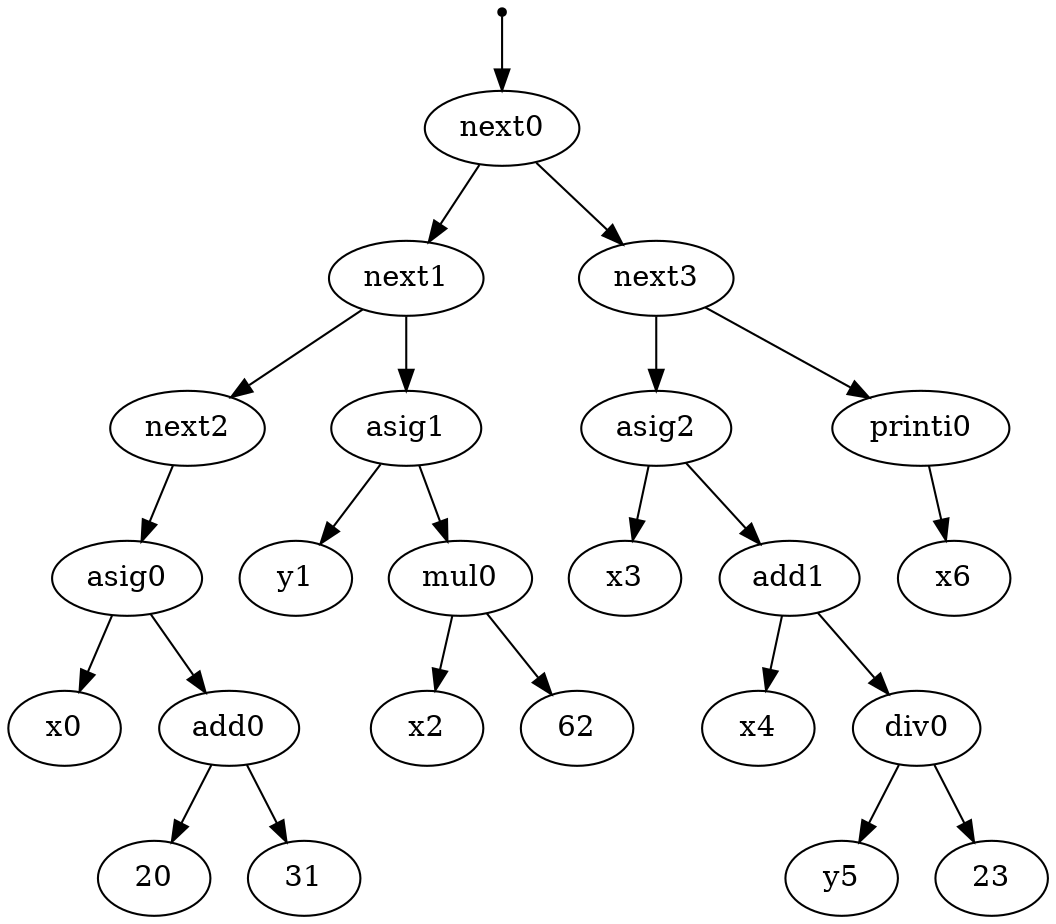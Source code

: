digraph{
inic[shape=point];
inic->next0
next0->next1
next1->next2
next2->asig0
asig0->x0
asig0->add0
add0->20
add0->31
next1->asig1
asig1->y1
asig1->mul0
mul0->x2
mul0->62
next0->next3
next3->asig2
asig2->x3
asig2->add1
add1->x4
add1->div0
div0->y5
div0->23
next3->printi0
printi0->x6
}
